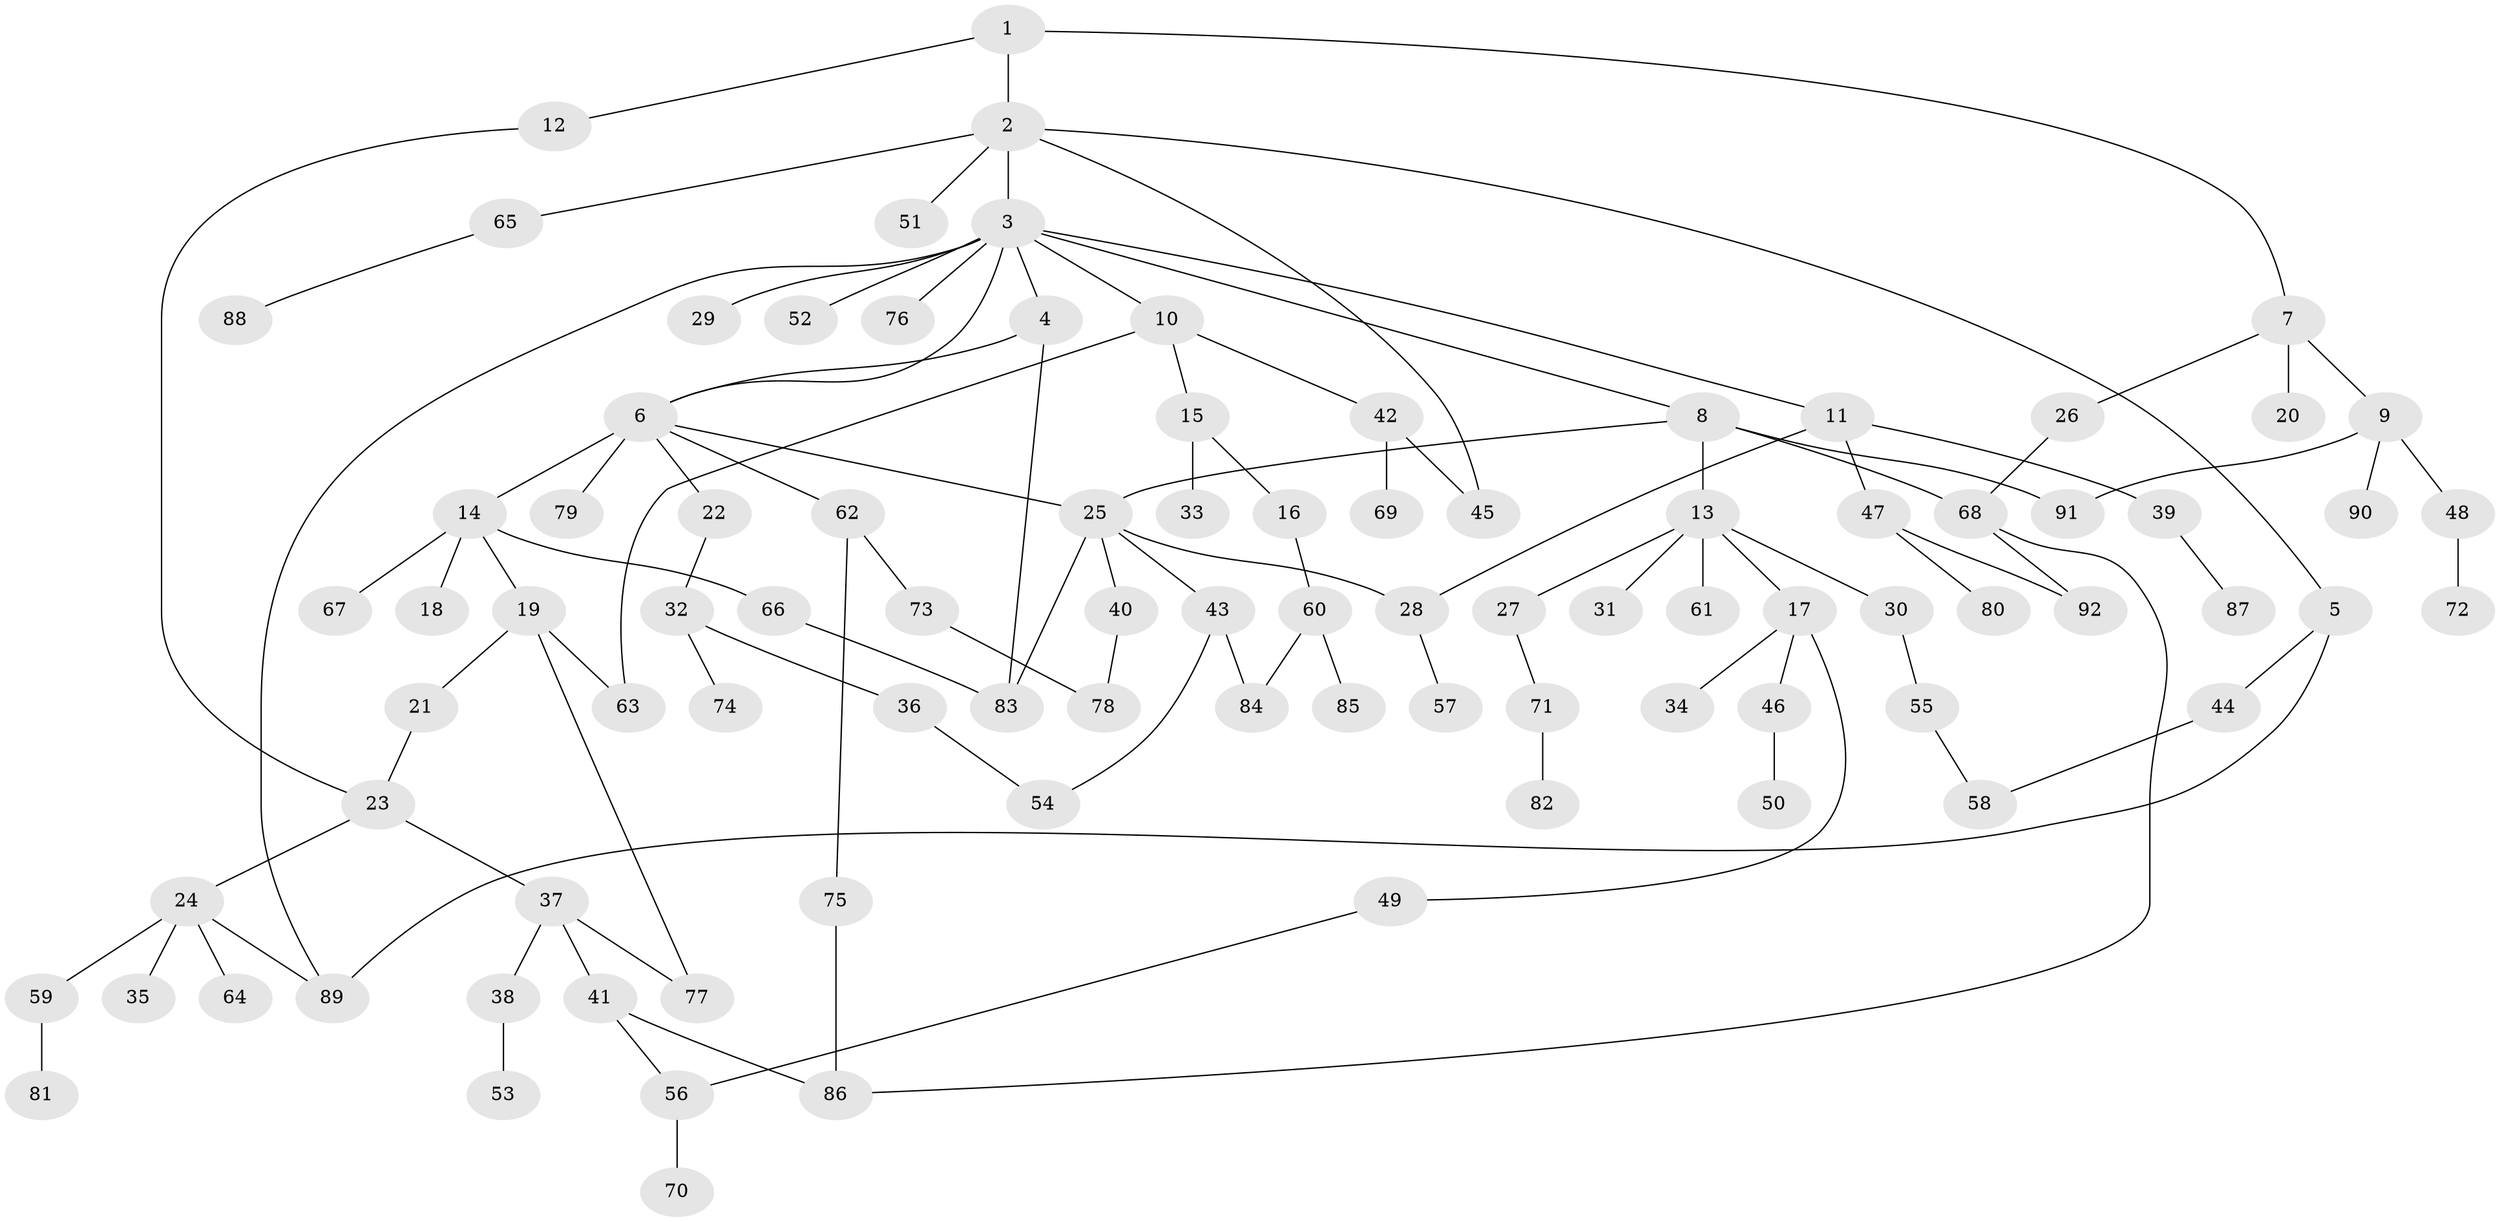 // coarse degree distribution, {3: 0.16666666666666666, 5: 0.06060606060606061, 9: 0.015151515151515152, 7: 0.015151515151515152, 4: 0.12121212121212122, 2: 0.42424242424242425, 1: 0.19696969696969696}
// Generated by graph-tools (version 1.1) at 2025/49/03/04/25 22:49:13]
// undirected, 92 vertices, 112 edges
graph export_dot {
  node [color=gray90,style=filled];
  1;
  2;
  3;
  4;
  5;
  6;
  7;
  8;
  9;
  10;
  11;
  12;
  13;
  14;
  15;
  16;
  17;
  18;
  19;
  20;
  21;
  22;
  23;
  24;
  25;
  26;
  27;
  28;
  29;
  30;
  31;
  32;
  33;
  34;
  35;
  36;
  37;
  38;
  39;
  40;
  41;
  42;
  43;
  44;
  45;
  46;
  47;
  48;
  49;
  50;
  51;
  52;
  53;
  54;
  55;
  56;
  57;
  58;
  59;
  60;
  61;
  62;
  63;
  64;
  65;
  66;
  67;
  68;
  69;
  70;
  71;
  72;
  73;
  74;
  75;
  76;
  77;
  78;
  79;
  80;
  81;
  82;
  83;
  84;
  85;
  86;
  87;
  88;
  89;
  90;
  91;
  92;
  1 -- 2;
  1 -- 7;
  1 -- 12;
  2 -- 3;
  2 -- 5;
  2 -- 45;
  2 -- 51;
  2 -- 65;
  3 -- 4;
  3 -- 6;
  3 -- 8;
  3 -- 10;
  3 -- 11;
  3 -- 29;
  3 -- 52;
  3 -- 76;
  3 -- 89;
  4 -- 83;
  4 -- 6;
  5 -- 44;
  5 -- 89;
  6 -- 14;
  6 -- 22;
  6 -- 62;
  6 -- 79;
  6 -- 25;
  7 -- 9;
  7 -- 20;
  7 -- 26;
  8 -- 13;
  8 -- 25;
  8 -- 91;
  8 -- 68;
  9 -- 48;
  9 -- 90;
  9 -- 91;
  10 -- 15;
  10 -- 42;
  10 -- 63;
  11 -- 28;
  11 -- 39;
  11 -- 47;
  12 -- 23;
  13 -- 17;
  13 -- 27;
  13 -- 30;
  13 -- 31;
  13 -- 61;
  14 -- 18;
  14 -- 19;
  14 -- 66;
  14 -- 67;
  15 -- 16;
  15 -- 33;
  16 -- 60;
  17 -- 34;
  17 -- 46;
  17 -- 49;
  19 -- 21;
  19 -- 63;
  19 -- 77;
  21 -- 23;
  22 -- 32;
  23 -- 24;
  23 -- 37;
  24 -- 35;
  24 -- 59;
  24 -- 64;
  24 -- 89;
  25 -- 40;
  25 -- 43;
  25 -- 83;
  25 -- 28;
  26 -- 68;
  27 -- 71;
  28 -- 57;
  30 -- 55;
  32 -- 36;
  32 -- 74;
  36 -- 54;
  37 -- 38;
  37 -- 41;
  37 -- 77;
  38 -- 53;
  39 -- 87;
  40 -- 78;
  41 -- 56;
  41 -- 86;
  42 -- 69;
  42 -- 45;
  43 -- 84;
  43 -- 54;
  44 -- 58;
  46 -- 50;
  47 -- 80;
  47 -- 92;
  48 -- 72;
  49 -- 56;
  55 -- 58;
  56 -- 70;
  59 -- 81;
  60 -- 85;
  60 -- 84;
  62 -- 73;
  62 -- 75;
  65 -- 88;
  66 -- 83;
  68 -- 86;
  68 -- 92;
  71 -- 82;
  73 -- 78;
  75 -- 86;
}

